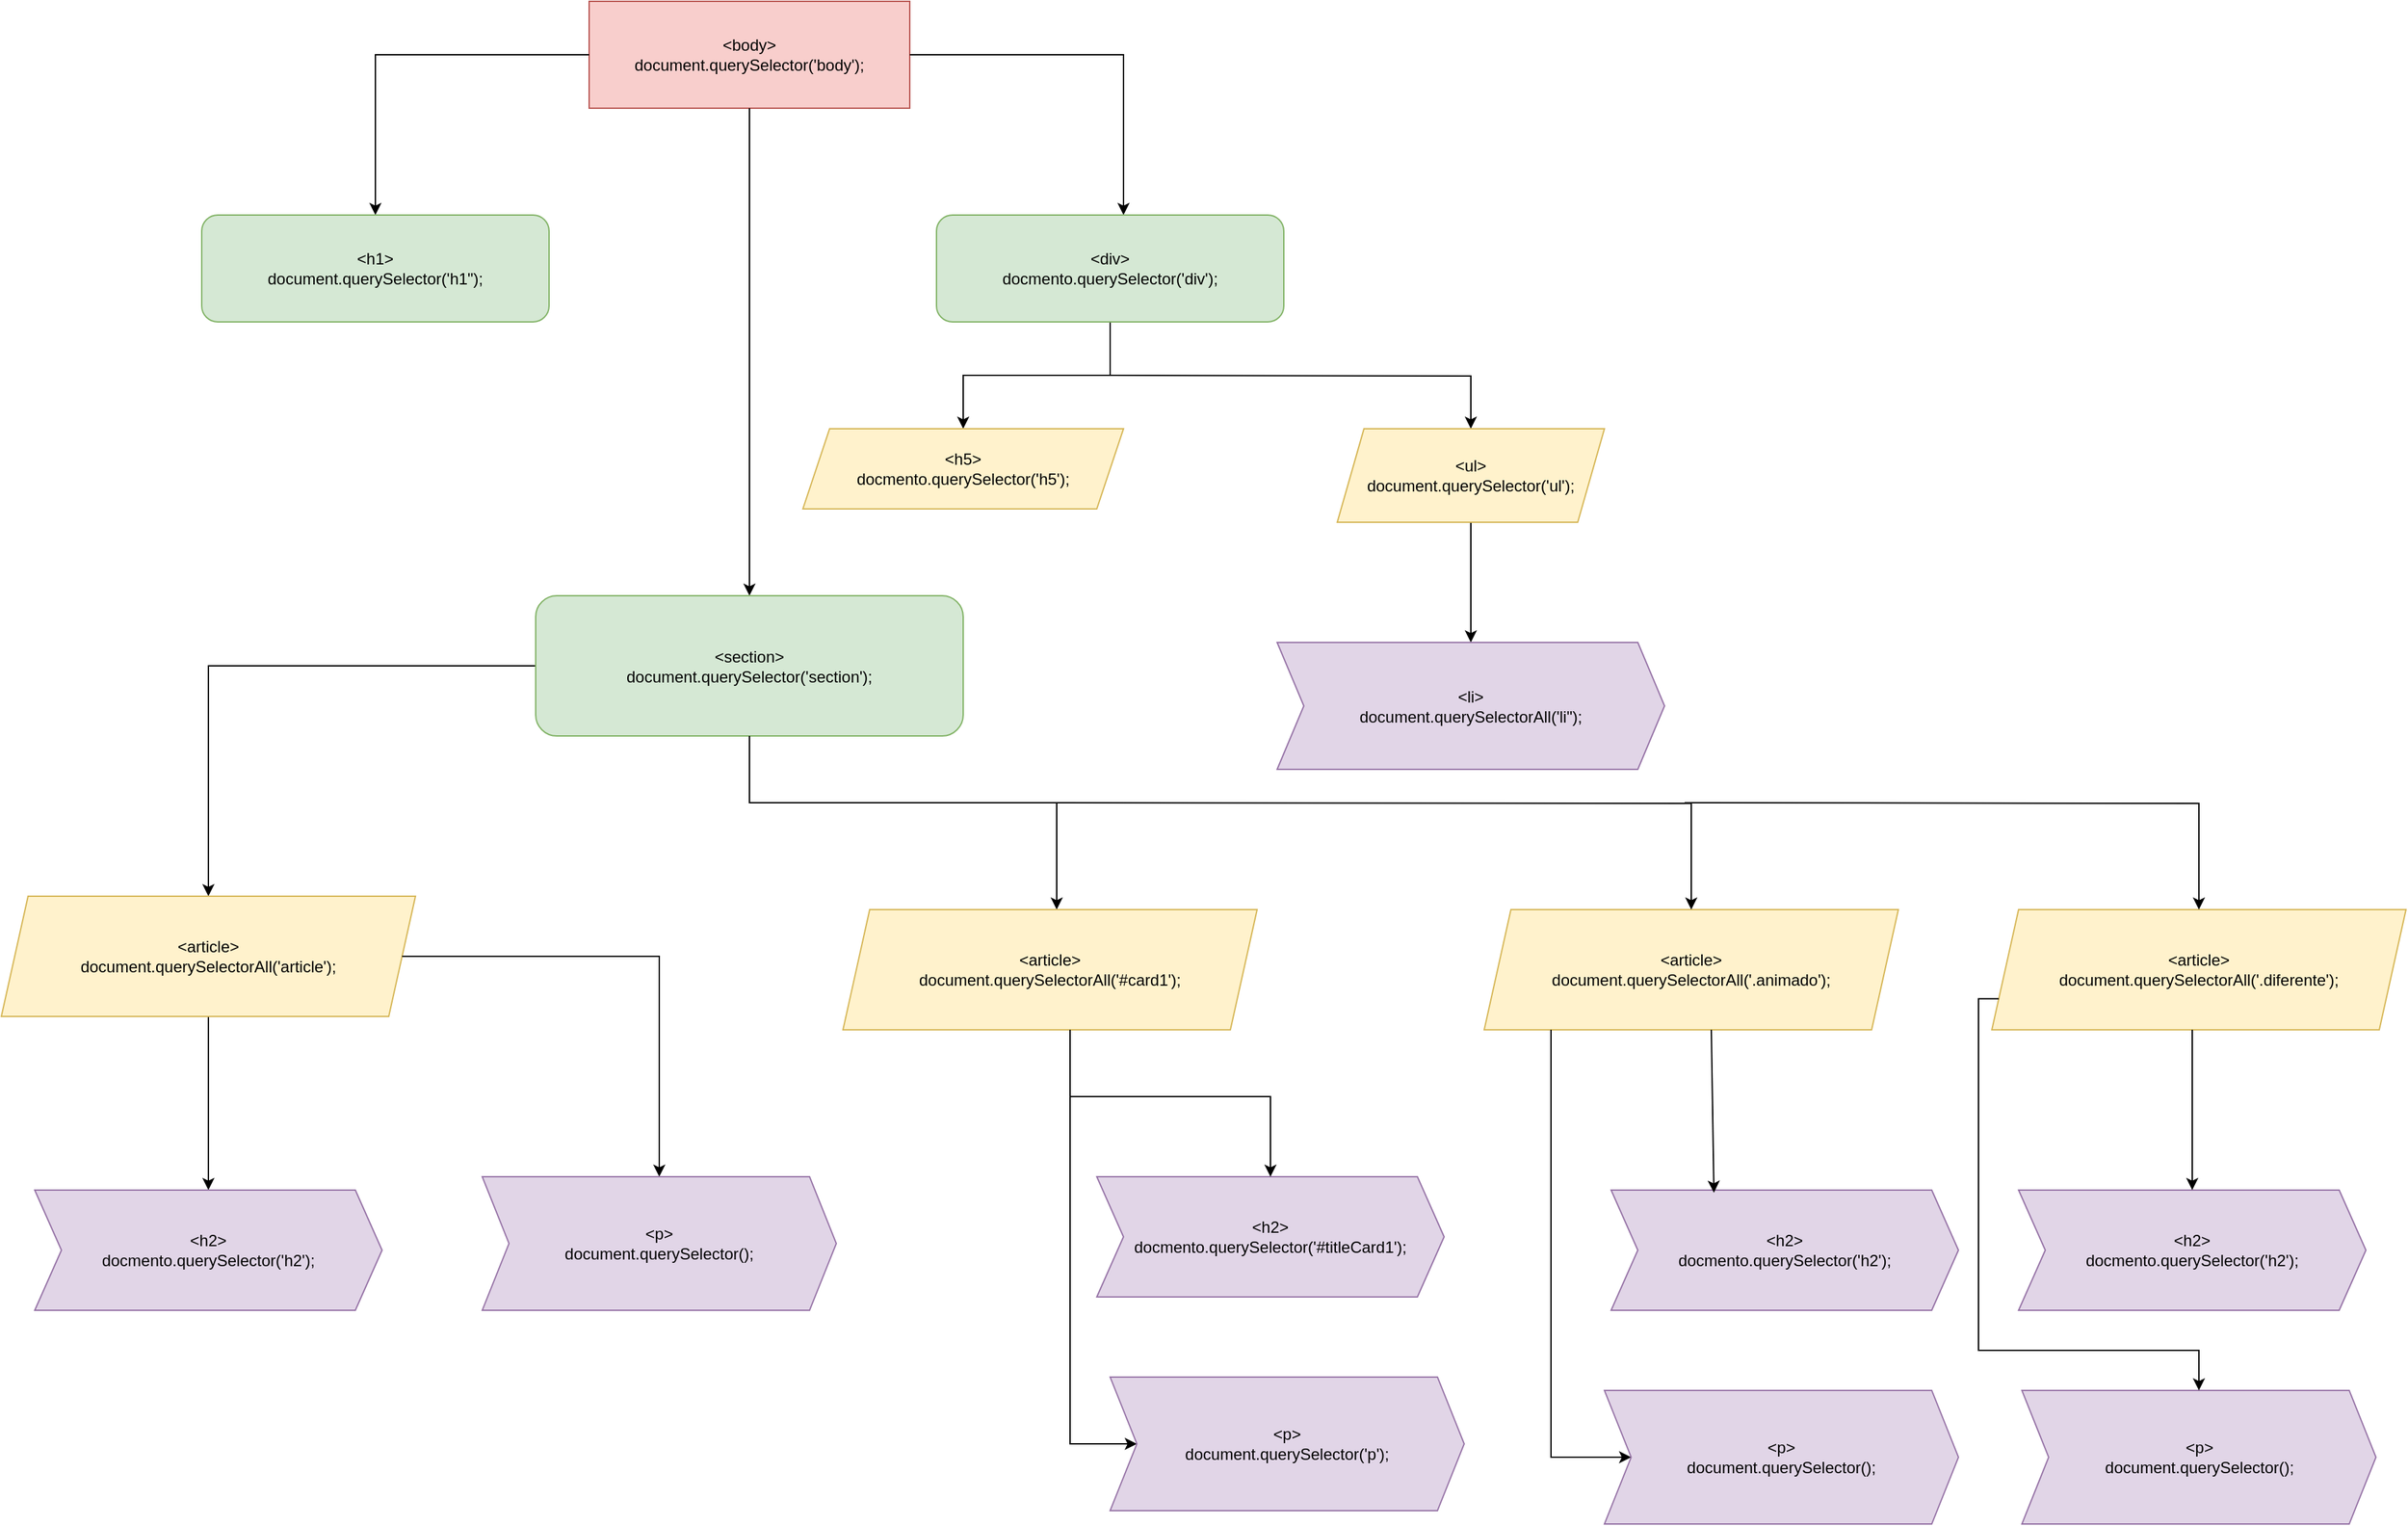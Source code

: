 <mxfile>
    <diagram name="Página-1" id="5YzV99cisvXvQQZrfjxV">
        <mxGraphModel dx="1957" dy="832" grid="1" gridSize="10" guides="1" tooltips="1" connect="1" arrows="1" fold="1" page="1" pageScale="1" pageWidth="827" pageHeight="1169" math="0" shadow="0">
            <root>
                <mxCell id="0"/>
                <mxCell id="1" parent="0"/>
                <mxCell id="wjH2-bdzhPAL_mOyK35w-1" value="&lt;font color=&quot;#000000&quot;&gt;&amp;lt;body&amp;gt;&lt;br&gt;document.querySelector('body');&lt;/font&gt;" style="rounded=0;whiteSpace=wrap;html=1;fillColor=#f8cecc;strokeColor=#b85450;" parent="1" vertex="1">
                    <mxGeometry x="280" y="80" width="240" height="80" as="geometry"/>
                </mxCell>
                <mxCell id="wjH2-bdzhPAL_mOyK35w-2" value="" style="endArrow=classic;html=1;rounded=0;" parent="1" target="wjH2-bdzhPAL_mOyK35w-15" edge="1">
                    <mxGeometry width="50" height="50" relative="1" as="geometry">
                        <mxPoint x="400" y="160" as="sourcePoint"/>
                        <mxPoint x="400" y="530" as="targetPoint"/>
                    </mxGeometry>
                </mxCell>
                <mxCell id="wjH2-bdzhPAL_mOyK35w-3" value="" style="endArrow=classic;html=1;rounded=0;exitX=0;exitY=0.5;exitDx=0;exitDy=0;edgeStyle=orthogonalEdgeStyle;entryX=0.5;entryY=0;entryDx=0;entryDy=0;entryPerimeter=0;" parent="1" source="wjH2-bdzhPAL_mOyK35w-1" target="wjH2-bdzhPAL_mOyK35w-4" edge="1">
                    <mxGeometry width="50" height="50" relative="1" as="geometry">
                        <mxPoint x="390" y="430" as="sourcePoint"/>
                        <mxPoint x="80" y="240" as="targetPoint"/>
                        <Array as="points">
                            <mxPoint x="120" y="120"/>
                        </Array>
                    </mxGeometry>
                </mxCell>
                <mxCell id="wjH2-bdzhPAL_mOyK35w-4" value="&lt;font color=&quot;#000000&quot;&gt;&amp;lt;h1&amp;gt;&lt;br&gt;document.querySelector('h1&quot;);&lt;/font&gt;" style="rounded=1;whiteSpace=wrap;html=1;fillColor=#d5e8d4;strokeColor=#82b366;" parent="1" vertex="1">
                    <mxGeometry x="-10" y="240" width="260" height="80" as="geometry"/>
                </mxCell>
                <mxCell id="wjH2-bdzhPAL_mOyK35w-5" value="" style="endArrow=classic;html=1;rounded=0;exitX=1;exitY=0.5;exitDx=0;exitDy=0;" parent="1" source="wjH2-bdzhPAL_mOyK35w-1" edge="1">
                    <mxGeometry width="50" height="50" relative="1" as="geometry">
                        <mxPoint x="390" y="430" as="sourcePoint"/>
                        <mxPoint x="680" y="240" as="targetPoint"/>
                        <Array as="points">
                            <mxPoint x="680" y="120"/>
                        </Array>
                    </mxGeometry>
                </mxCell>
                <mxCell id="wjH2-bdzhPAL_mOyK35w-10" value="" style="edgeStyle=orthogonalEdgeStyle;rounded=0;orthogonalLoop=1;jettySize=auto;html=1;" parent="1" source="wjH2-bdzhPAL_mOyK35w-6" target="wjH2-bdzhPAL_mOyK35w-8" edge="1">
                    <mxGeometry relative="1" as="geometry"/>
                </mxCell>
                <mxCell id="wjH2-bdzhPAL_mOyK35w-6" value="&lt;font color=&quot;#000000&quot;&gt;&amp;lt;div&amp;gt;&lt;br&gt;docmento.querySelector('div');&lt;/font&gt;" style="rounded=1;whiteSpace=wrap;html=1;fillColor=#d5e8d4;strokeColor=#82b366;" parent="1" vertex="1">
                    <mxGeometry x="540" y="240" width="260" height="80" as="geometry"/>
                </mxCell>
                <mxCell id="wjH2-bdzhPAL_mOyK35w-8" value="&lt;font color=&quot;#000000&quot;&gt;&amp;lt;h5&amp;gt;&lt;br&gt;docmento.querySelector('h5');&lt;/font&gt;" style="shape=parallelogram;perimeter=parallelogramPerimeter;whiteSpace=wrap;html=1;fixedSize=1;fillColor=#fff2cc;strokeColor=#d6b656;" parent="1" vertex="1">
                    <mxGeometry x="440" y="400" width="240" height="60" as="geometry"/>
                </mxCell>
                <mxCell id="wjH2-bdzhPAL_mOyK35w-11" value="" style="endArrow=classic;html=1;rounded=0;edgeStyle=orthogonalEdgeStyle;entryX=0.5;entryY=0;entryDx=0;entryDy=0;" parent="1" target="wjH2-bdzhPAL_mOyK35w-12" edge="1">
                    <mxGeometry width="50" height="50" relative="1" as="geometry">
                        <mxPoint x="670" y="360" as="sourcePoint"/>
                        <mxPoint x="800" y="400" as="targetPoint"/>
                    </mxGeometry>
                </mxCell>
                <mxCell id="wjH2-bdzhPAL_mOyK35w-14" value="" style="edgeStyle=orthogonalEdgeStyle;rounded=0;orthogonalLoop=1;jettySize=auto;html=1;" parent="1" source="wjH2-bdzhPAL_mOyK35w-12" target="wjH2-bdzhPAL_mOyK35w-13" edge="1">
                    <mxGeometry relative="1" as="geometry"/>
                </mxCell>
                <mxCell id="wjH2-bdzhPAL_mOyK35w-12" value="&lt;font color=&quot;#000000&quot;&gt;&amp;lt;ul&amp;gt;&lt;br&gt;document.querySelector('ul');&lt;/font&gt;" style="shape=parallelogram;perimeter=parallelogramPerimeter;whiteSpace=wrap;html=1;fixedSize=1;fillColor=#fff2cc;strokeColor=#d6b656;" parent="1" vertex="1">
                    <mxGeometry x="840" y="400" width="200" height="70" as="geometry"/>
                </mxCell>
                <mxCell id="wjH2-bdzhPAL_mOyK35w-13" value="&lt;font color=&quot;#000000&quot;&gt;&amp;lt;li&amp;gt;&lt;br&gt;document.querySelectorAll('li&quot;);&lt;/font&gt;" style="shape=step;perimeter=stepPerimeter;whiteSpace=wrap;html=1;fixedSize=1;fillColor=#e1d5e7;strokeColor=#9673a6;" parent="1" vertex="1">
                    <mxGeometry x="795" y="560" width="290" height="95" as="geometry"/>
                </mxCell>
                <mxCell id="wjH2-bdzhPAL_mOyK35w-18" value="" style="edgeStyle=orthogonalEdgeStyle;rounded=0;orthogonalLoop=1;jettySize=auto;html=1;entryX=0.5;entryY=0;entryDx=0;entryDy=0;" parent="1" source="wjH2-bdzhPAL_mOyK35w-15" target="wjH2-bdzhPAL_mOyK35w-19" edge="1">
                    <mxGeometry relative="1" as="geometry">
                        <mxPoint x="400" y="742.5" as="targetPoint"/>
                    </mxGeometry>
                </mxCell>
                <mxCell id="wjH2-bdzhPAL_mOyK35w-15" value="&lt;font color=&quot;#000000&quot;&gt;&amp;lt;section&amp;gt;&lt;br&gt;document.querySelector('section');&lt;/font&gt;" style="rounded=1;whiteSpace=wrap;html=1;fillColor=#d5e8d4;strokeColor=#82b366;" parent="1" vertex="1">
                    <mxGeometry x="240" y="525" width="320" height="105" as="geometry"/>
                </mxCell>
                <mxCell id="wjH2-bdzhPAL_mOyK35w-21" value="" style="edgeStyle=orthogonalEdgeStyle;rounded=0;orthogonalLoop=1;jettySize=auto;html=1;" parent="1" source="wjH2-bdzhPAL_mOyK35w-19" target="wjH2-bdzhPAL_mOyK35w-20" edge="1">
                    <mxGeometry relative="1" as="geometry">
                        <Array as="points">
                            <mxPoint x="-5" y="930"/>
                            <mxPoint x="-5" y="930"/>
                        </Array>
                    </mxGeometry>
                </mxCell>
                <mxCell id="wjH2-bdzhPAL_mOyK35w-19" value="&lt;font color=&quot;#000000&quot;&gt;&amp;lt;article&amp;gt;&lt;br&gt;document.querySelectorAll('article');&lt;/font&gt;" style="shape=parallelogram;perimeter=parallelogramPerimeter;whiteSpace=wrap;html=1;fixedSize=1;fillColor=#fff2cc;strokeColor=#d6b656;" parent="1" vertex="1">
                    <mxGeometry x="-160" y="750" width="310" height="90" as="geometry"/>
                </mxCell>
                <mxCell id="wjH2-bdzhPAL_mOyK35w-20" value="&lt;font color=&quot;#000000&quot;&gt;&amp;lt;h2&amp;gt;&lt;br style=&quot;border-color: var(--border-color);&quot;&gt;docmento.querySelector('h2');&lt;/font&gt;" style="shape=step;perimeter=stepPerimeter;whiteSpace=wrap;html=1;fixedSize=1;fillColor=#e1d5e7;strokeColor=#9673a6;" parent="1" vertex="1">
                    <mxGeometry x="-135" y="970" width="260" height="90" as="geometry"/>
                </mxCell>
                <mxCell id="wjH2-bdzhPAL_mOyK35w-22" value="" style="endArrow=classic;html=1;rounded=0;edgeStyle=orthogonalEdgeStyle;" parent="1" source="wjH2-bdzhPAL_mOyK35w-19" target="wjH2-bdzhPAL_mOyK35w-23" edge="1">
                    <mxGeometry width="50" height="50" relative="1" as="geometry">
                        <mxPoint x="400" y="890" as="sourcePoint"/>
                        <mxPoint x="600" y="940" as="targetPoint"/>
                    </mxGeometry>
                </mxCell>
                <mxCell id="wjH2-bdzhPAL_mOyK35w-23" value="&lt;font color=&quot;#000000&quot;&gt;&amp;lt;p&amp;gt;&lt;br&gt;document.querySelector();&lt;/font&gt;" style="shape=step;perimeter=stepPerimeter;whiteSpace=wrap;html=1;fixedSize=1;fillColor=#e1d5e7;strokeColor=#9673a6;" parent="1" vertex="1">
                    <mxGeometry x="200" y="960" width="265" height="100" as="geometry"/>
                </mxCell>
                <mxCell id="wjH2-bdzhPAL_mOyK35w-24" value="" style="endArrow=classic;html=1;rounded=0;edgeStyle=orthogonalEdgeStyle;" parent="1" edge="1">
                    <mxGeometry width="50" height="50" relative="1" as="geometry">
                        <mxPoint x="400" y="630" as="sourcePoint"/>
                        <mxPoint x="630" y="760" as="targetPoint"/>
                        <Array as="points">
                            <mxPoint x="400" y="680"/>
                            <mxPoint x="630" y="680"/>
                        </Array>
                    </mxGeometry>
                </mxCell>
                <mxCell id="wjH2-bdzhPAL_mOyK35w-25" value="&lt;font color=&quot;#000000&quot;&gt;&amp;lt;article&amp;gt;&lt;br&gt;document.querySelectorAll('#card1');&lt;/font&gt;" style="shape=parallelogram;perimeter=parallelogramPerimeter;whiteSpace=wrap;html=1;fixedSize=1;fillColor=#fff2cc;strokeColor=#d6b656;" parent="1" vertex="1">
                    <mxGeometry x="470" y="760" width="310" height="90" as="geometry"/>
                </mxCell>
                <mxCell id="wjH2-bdzhPAL_mOyK35w-26" value="&lt;font color=&quot;#000000&quot;&gt;&amp;lt;h2&amp;gt;&lt;br style=&quot;border-color: var(--border-color);&quot;&gt;docmento.querySelector('#titleCard1');&lt;/font&gt;" style="shape=step;perimeter=stepPerimeter;whiteSpace=wrap;html=1;fixedSize=1;fillColor=#e1d5e7;strokeColor=#9673a6;" parent="1" vertex="1">
                    <mxGeometry x="660" y="960" width="260" height="90" as="geometry"/>
                </mxCell>
                <mxCell id="wjH2-bdzhPAL_mOyK35w-27" value="" style="endArrow=classic;html=1;rounded=0;entryX=0.5;entryY=0;entryDx=0;entryDy=0;edgeStyle=orthogonalEdgeStyle;" parent="1" target="wjH2-bdzhPAL_mOyK35w-26" edge="1">
                    <mxGeometry width="50" height="50" relative="1" as="geometry">
                        <mxPoint x="640" y="850" as="sourcePoint"/>
                        <mxPoint x="690" y="800" as="targetPoint"/>
                        <Array as="points">
                            <mxPoint x="640" y="900"/>
                            <mxPoint x="790" y="900"/>
                        </Array>
                    </mxGeometry>
                </mxCell>
                <mxCell id="wjH2-bdzhPAL_mOyK35w-28" value="" style="endArrow=classic;html=1;rounded=0;edgeStyle=orthogonalEdgeStyle;" parent="1" target="wjH2-bdzhPAL_mOyK35w-29" edge="1">
                    <mxGeometry width="50" height="50" relative="1" as="geometry">
                        <mxPoint x="640" y="900" as="sourcePoint"/>
                        <mxPoint x="640" y="1120" as="targetPoint"/>
                        <Array as="points">
                            <mxPoint x="640" y="1160"/>
                        </Array>
                    </mxGeometry>
                </mxCell>
                <mxCell id="wjH2-bdzhPAL_mOyK35w-29" value="&lt;font color=&quot;#000000&quot;&gt;&amp;lt;p&amp;gt;&lt;br&gt;document.querySelector('p');&lt;/font&gt;" style="shape=step;perimeter=stepPerimeter;whiteSpace=wrap;html=1;fixedSize=1;fillColor=#e1d5e7;strokeColor=#9673a6;" parent="1" vertex="1">
                    <mxGeometry x="670" y="1110" width="265" height="100" as="geometry"/>
                </mxCell>
                <mxCell id="wjH2-bdzhPAL_mOyK35w-31" value="&lt;font color=&quot;#000000&quot;&gt;&amp;lt;article&amp;gt;&lt;br&gt;document.querySelectorAll('.animado');&lt;/font&gt;" style="shape=parallelogram;perimeter=parallelogramPerimeter;whiteSpace=wrap;html=1;fixedSize=1;fillColor=#fff2cc;strokeColor=#d6b656;" parent="1" vertex="1">
                    <mxGeometry x="950" y="760" width="310" height="90" as="geometry"/>
                </mxCell>
                <mxCell id="wjH2-bdzhPAL_mOyK35w-32" value="" style="endArrow=classic;html=1;rounded=0;entryX=0.5;entryY=0;entryDx=0;entryDy=0;edgeStyle=orthogonalEdgeStyle;" parent="1" target="wjH2-bdzhPAL_mOyK35w-31" edge="1">
                    <mxGeometry width="50" height="50" relative="1" as="geometry">
                        <mxPoint x="630" y="680" as="sourcePoint"/>
                        <mxPoint x="680" y="630" as="targetPoint"/>
                    </mxGeometry>
                </mxCell>
                <mxCell id="wjH2-bdzhPAL_mOyK35w-33" value="&lt;font color=&quot;#000000&quot;&gt;&amp;lt;h2&amp;gt;&lt;br style=&quot;border-color: var(--border-color);&quot;&gt;docmento.querySelector('h2');&lt;/font&gt;" style="shape=step;perimeter=stepPerimeter;whiteSpace=wrap;html=1;fixedSize=1;fillColor=#e1d5e7;strokeColor=#9673a6;" parent="1" vertex="1">
                    <mxGeometry x="1045" y="970" width="260" height="90" as="geometry"/>
                </mxCell>
                <mxCell id="wjH2-bdzhPAL_mOyK35w-34" value="" style="endArrow=classic;html=1;rounded=0;entryX=0.296;entryY=0.022;entryDx=0;entryDy=0;entryPerimeter=0;" parent="1" target="wjH2-bdzhPAL_mOyK35w-33" edge="1">
                    <mxGeometry width="50" height="50" relative="1" as="geometry">
                        <mxPoint x="1120" y="850" as="sourcePoint"/>
                        <mxPoint x="1170" y="800" as="targetPoint"/>
                    </mxGeometry>
                </mxCell>
                <mxCell id="wjH2-bdzhPAL_mOyK35w-35" value="" style="endArrow=classic;html=1;rounded=0;edgeStyle=orthogonalEdgeStyle;" parent="1" target="wjH2-bdzhPAL_mOyK35w-36" edge="1">
                    <mxGeometry width="50" height="50" relative="1" as="geometry">
                        <mxPoint x="1000" y="850" as="sourcePoint"/>
                        <mxPoint x="1000" y="1160" as="targetPoint"/>
                        <Array as="points">
                            <mxPoint x="1000" y="1170"/>
                        </Array>
                    </mxGeometry>
                </mxCell>
                <mxCell id="wjH2-bdzhPAL_mOyK35w-36" value="&lt;font color=&quot;#000000&quot;&gt;&amp;lt;p&amp;gt;&lt;br&gt;document.querySelector();&lt;/font&gt;" style="shape=step;perimeter=stepPerimeter;whiteSpace=wrap;html=1;fixedSize=1;fillColor=#e1d5e7;strokeColor=#9673a6;" parent="1" vertex="1">
                    <mxGeometry x="1040" y="1120" width="265" height="100" as="geometry"/>
                </mxCell>
                <mxCell id="wjH2-bdzhPAL_mOyK35w-38" value="&amp;lt;article&amp;gt;&lt;br&gt;document.querySelectorAll('.diferente');" style="shape=parallelogram;perimeter=parallelogramPerimeter;whiteSpace=wrap;html=1;fixedSize=1;fillColor=#fff2cc;strokeColor=#d6b656;" parent="1" vertex="1">
                    <mxGeometry x="1330" y="760" width="310" height="90" as="geometry"/>
                </mxCell>
                <mxCell id="wjH2-bdzhPAL_mOyK35w-39" value="" style="endArrow=classic;html=1;rounded=0;entryX=0.5;entryY=0;entryDx=0;entryDy=0;edgeStyle=orthogonalEdgeStyle;" parent="1" target="wjH2-bdzhPAL_mOyK35w-38" edge="1">
                    <mxGeometry width="50" height="50" relative="1" as="geometry">
                        <mxPoint x="1100" y="680" as="sourcePoint"/>
                        <mxPoint x="1150" y="630" as="targetPoint"/>
                    </mxGeometry>
                </mxCell>
                <mxCell id="wjH2-bdzhPAL_mOyK35w-40" value="&lt;font color=&quot;#000000&quot;&gt;&amp;lt;h2&amp;gt;&lt;br style=&quot;border-color: var(--border-color);&quot;&gt;docmento.querySelector('h2');&lt;/font&gt;" style="shape=step;perimeter=stepPerimeter;whiteSpace=wrap;html=1;fixedSize=1;fillColor=#e1d5e7;strokeColor=#9673a6;" parent="1" vertex="1">
                    <mxGeometry x="1350" y="970" width="260" height="90" as="geometry"/>
                </mxCell>
                <mxCell id="wjH2-bdzhPAL_mOyK35w-41" value="" style="endArrow=classic;html=1;rounded=0;entryX=0.5;entryY=0;entryDx=0;entryDy=0;" parent="1" target="wjH2-bdzhPAL_mOyK35w-40" edge="1">
                    <mxGeometry width="50" height="50" relative="1" as="geometry">
                        <mxPoint x="1480" y="850" as="sourcePoint"/>
                        <mxPoint x="1530" y="800" as="targetPoint"/>
                    </mxGeometry>
                </mxCell>
                <mxCell id="wjH2-bdzhPAL_mOyK35w-42" value="&amp;lt;p&amp;gt;&lt;br&gt;document.querySelector();" style="shape=step;perimeter=stepPerimeter;whiteSpace=wrap;html=1;fixedSize=1;fillColor=#e1d5e7;strokeColor=#9673a6;" parent="1" vertex="1">
                    <mxGeometry x="1352.5" y="1120" width="265" height="100" as="geometry"/>
                </mxCell>
                <mxCell id="wjH2-bdzhPAL_mOyK35w-43" value="" style="endArrow=classic;html=1;rounded=0;exitX=0;exitY=0.75;exitDx=0;exitDy=0;edgeStyle=orthogonalEdgeStyle;" parent="1" source="wjH2-bdzhPAL_mOyK35w-38" target="wjH2-bdzhPAL_mOyK35w-42" edge="1">
                    <mxGeometry width="50" height="50" relative="1" as="geometry">
                        <mxPoint x="1340" y="850" as="sourcePoint"/>
                        <mxPoint x="1390" y="800" as="targetPoint"/>
                        <Array as="points">
                            <mxPoint x="1320" y="827"/>
                            <mxPoint x="1320" y="1090"/>
                            <mxPoint x="1485" y="1090"/>
                        </Array>
                    </mxGeometry>
                </mxCell>
            </root>
        </mxGraphModel>
    </diagram>
</mxfile>